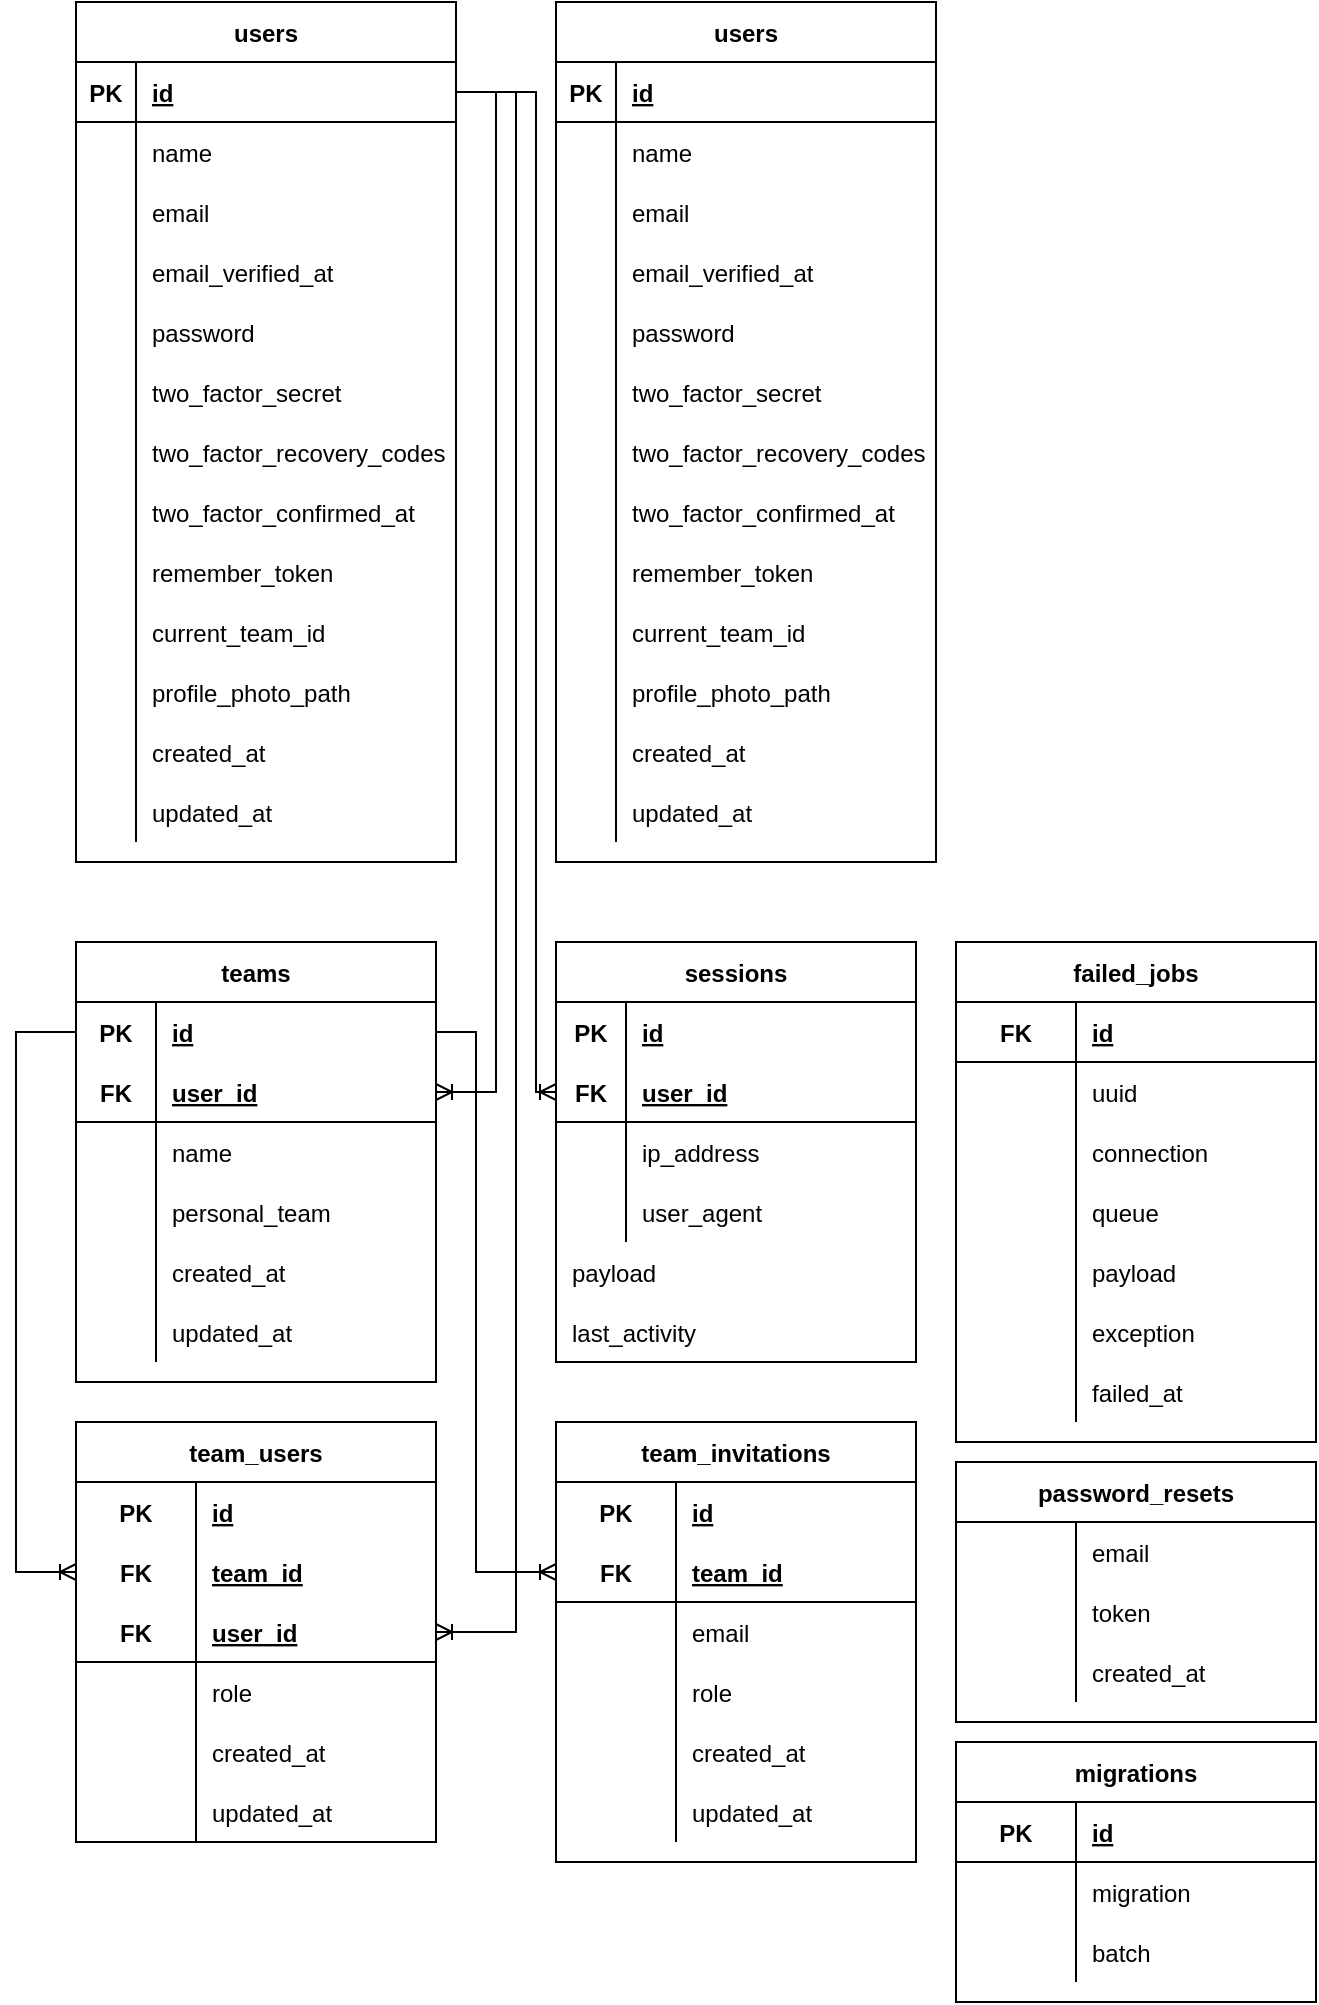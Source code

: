 <mxfile version="20.2.8" type="github">
  <diagram id="8ylhYsAHwXBuyUgh75Ry" name="Page-1">
    <mxGraphModel dx="964" dy="582" grid="1" gridSize="10" guides="1" tooltips="1" connect="1" arrows="1" fold="1" page="1" pageScale="1" pageWidth="850" pageHeight="1100" math="0" shadow="0">
      <root>
        <mxCell id="0" />
        <mxCell id="1" parent="0" />
        <mxCell id="G820zx1u3MxsOFR6TjXf-2" value="users" style="shape=table;startSize=30;container=1;collapsible=1;childLayout=tableLayout;fixedRows=1;rowLines=0;fontStyle=1;align=center;resizeLast=1;" vertex="1" parent="1">
          <mxGeometry x="40" y="40" width="190" height="430" as="geometry" />
        </mxCell>
        <mxCell id="G820zx1u3MxsOFR6TjXf-3" value="" style="shape=tableRow;horizontal=0;startSize=0;swimlaneHead=0;swimlaneBody=0;fillColor=none;collapsible=0;dropTarget=0;points=[[0,0.5],[1,0.5]];portConstraint=eastwest;top=0;left=0;right=0;bottom=1;" vertex="1" parent="G820zx1u3MxsOFR6TjXf-2">
          <mxGeometry y="30" width="190" height="30" as="geometry" />
        </mxCell>
        <mxCell id="G820zx1u3MxsOFR6TjXf-4" value="PK" style="shape=partialRectangle;connectable=0;fillColor=none;top=0;left=0;bottom=0;right=0;fontStyle=1;overflow=hidden;" vertex="1" parent="G820zx1u3MxsOFR6TjXf-3">
          <mxGeometry width="30" height="30" as="geometry">
            <mxRectangle width="30" height="30" as="alternateBounds" />
          </mxGeometry>
        </mxCell>
        <mxCell id="G820zx1u3MxsOFR6TjXf-5" value="id" style="shape=partialRectangle;connectable=0;fillColor=none;top=0;left=0;bottom=0;right=0;align=left;spacingLeft=6;fontStyle=5;overflow=hidden;" vertex="1" parent="G820zx1u3MxsOFR6TjXf-3">
          <mxGeometry x="30" width="160" height="30" as="geometry">
            <mxRectangle width="160" height="30" as="alternateBounds" />
          </mxGeometry>
        </mxCell>
        <mxCell id="G820zx1u3MxsOFR6TjXf-6" value="" style="shape=tableRow;horizontal=0;startSize=0;swimlaneHead=0;swimlaneBody=0;fillColor=none;collapsible=0;dropTarget=0;points=[[0,0.5],[1,0.5]];portConstraint=eastwest;top=0;left=0;right=0;bottom=0;" vertex="1" parent="G820zx1u3MxsOFR6TjXf-2">
          <mxGeometry y="60" width="190" height="30" as="geometry" />
        </mxCell>
        <mxCell id="G820zx1u3MxsOFR6TjXf-7" value="" style="shape=partialRectangle;connectable=0;fillColor=none;top=0;left=0;bottom=0;right=0;editable=1;overflow=hidden;" vertex="1" parent="G820zx1u3MxsOFR6TjXf-6">
          <mxGeometry width="30" height="30" as="geometry">
            <mxRectangle width="30" height="30" as="alternateBounds" />
          </mxGeometry>
        </mxCell>
        <mxCell id="G820zx1u3MxsOFR6TjXf-8" value="name" style="shape=partialRectangle;connectable=0;fillColor=none;top=0;left=0;bottom=0;right=0;align=left;spacingLeft=6;overflow=hidden;" vertex="1" parent="G820zx1u3MxsOFR6TjXf-6">
          <mxGeometry x="30" width="160" height="30" as="geometry">
            <mxRectangle width="160" height="30" as="alternateBounds" />
          </mxGeometry>
        </mxCell>
        <mxCell id="G820zx1u3MxsOFR6TjXf-9" value="" style="shape=tableRow;horizontal=0;startSize=0;swimlaneHead=0;swimlaneBody=0;fillColor=none;collapsible=0;dropTarget=0;points=[[0,0.5],[1,0.5]];portConstraint=eastwest;top=0;left=0;right=0;bottom=0;" vertex="1" parent="G820zx1u3MxsOFR6TjXf-2">
          <mxGeometry y="90" width="190" height="30" as="geometry" />
        </mxCell>
        <mxCell id="G820zx1u3MxsOFR6TjXf-10" value="" style="shape=partialRectangle;connectable=0;fillColor=none;top=0;left=0;bottom=0;right=0;editable=1;overflow=hidden;" vertex="1" parent="G820zx1u3MxsOFR6TjXf-9">
          <mxGeometry width="30" height="30" as="geometry">
            <mxRectangle width="30" height="30" as="alternateBounds" />
          </mxGeometry>
        </mxCell>
        <mxCell id="G820zx1u3MxsOFR6TjXf-11" value="email" style="shape=partialRectangle;connectable=0;fillColor=none;top=0;left=0;bottom=0;right=0;align=left;spacingLeft=6;overflow=hidden;" vertex="1" parent="G820zx1u3MxsOFR6TjXf-9">
          <mxGeometry x="30" width="160" height="30" as="geometry">
            <mxRectangle width="160" height="30" as="alternateBounds" />
          </mxGeometry>
        </mxCell>
        <mxCell id="G820zx1u3MxsOFR6TjXf-12" value="" style="shape=tableRow;horizontal=0;startSize=0;swimlaneHead=0;swimlaneBody=0;fillColor=none;collapsible=0;dropTarget=0;points=[[0,0.5],[1,0.5]];portConstraint=eastwest;top=0;left=0;right=0;bottom=0;" vertex="1" parent="G820zx1u3MxsOFR6TjXf-2">
          <mxGeometry y="120" width="190" height="30" as="geometry" />
        </mxCell>
        <mxCell id="G820zx1u3MxsOFR6TjXf-13" value="" style="shape=partialRectangle;connectable=0;fillColor=none;top=0;left=0;bottom=0;right=0;editable=1;overflow=hidden;" vertex="1" parent="G820zx1u3MxsOFR6TjXf-12">
          <mxGeometry width="30" height="30" as="geometry">
            <mxRectangle width="30" height="30" as="alternateBounds" />
          </mxGeometry>
        </mxCell>
        <mxCell id="G820zx1u3MxsOFR6TjXf-14" value="email_verified_at" style="shape=partialRectangle;connectable=0;fillColor=none;top=0;left=0;bottom=0;right=0;align=left;spacingLeft=6;overflow=hidden;" vertex="1" parent="G820zx1u3MxsOFR6TjXf-12">
          <mxGeometry x="30" width="160" height="30" as="geometry">
            <mxRectangle width="160" height="30" as="alternateBounds" />
          </mxGeometry>
        </mxCell>
        <mxCell id="G820zx1u3MxsOFR6TjXf-16" value="" style="line;strokeWidth=1;rotatable=0;dashed=0;labelPosition=right;align=left;verticalAlign=middle;spacingTop=0;spacingLeft=6;points=[];portConstraint=eastwest;direction=south;" vertex="1" parent="1">
          <mxGeometry x="60" y="190" width="20" height="270" as="geometry" />
        </mxCell>
        <mxCell id="G820zx1u3MxsOFR6TjXf-17" value="password" style="shape=partialRectangle;connectable=0;fillColor=none;top=0;left=0;bottom=0;right=0;align=left;spacingLeft=6;overflow=hidden;" vertex="1" parent="1">
          <mxGeometry x="70" y="190" width="150" height="30" as="geometry">
            <mxRectangle width="150" height="30" as="alternateBounds" />
          </mxGeometry>
        </mxCell>
        <mxCell id="G820zx1u3MxsOFR6TjXf-18" value="two_factor_secret" style="shape=partialRectangle;connectable=0;fillColor=none;top=0;left=0;bottom=0;right=0;align=left;spacingLeft=6;overflow=hidden;" vertex="1" parent="1">
          <mxGeometry x="70" y="220" width="150" height="30" as="geometry">
            <mxRectangle width="150" height="30" as="alternateBounds" />
          </mxGeometry>
        </mxCell>
        <mxCell id="G820zx1u3MxsOFR6TjXf-19" value="two_factor_recovery_codes" style="shape=partialRectangle;connectable=0;fillColor=none;top=0;left=0;bottom=0;right=0;align=left;spacingLeft=6;overflow=hidden;" vertex="1" parent="1">
          <mxGeometry x="70" y="250" width="160" height="30" as="geometry">
            <mxRectangle width="150" height="30" as="alternateBounds" />
          </mxGeometry>
        </mxCell>
        <mxCell id="G820zx1u3MxsOFR6TjXf-20" value="two_factor_confirmed_at" style="shape=partialRectangle;connectable=0;fillColor=none;top=0;left=0;bottom=0;right=0;align=left;spacingLeft=6;overflow=hidden;" vertex="1" parent="1">
          <mxGeometry x="70" y="280" width="150" height="30" as="geometry">
            <mxRectangle width="150" height="30" as="alternateBounds" />
          </mxGeometry>
        </mxCell>
        <mxCell id="G820zx1u3MxsOFR6TjXf-21" value="remember_token" style="shape=partialRectangle;connectable=0;fillColor=none;top=0;left=0;bottom=0;right=0;align=left;spacingLeft=6;overflow=hidden;" vertex="1" parent="1">
          <mxGeometry x="70" y="310" width="150" height="30" as="geometry">
            <mxRectangle width="150" height="30" as="alternateBounds" />
          </mxGeometry>
        </mxCell>
        <mxCell id="G820zx1u3MxsOFR6TjXf-22" value="current_team_id" style="shape=partialRectangle;connectable=0;fillColor=none;top=0;left=0;bottom=0;right=0;align=left;spacingLeft=6;overflow=hidden;" vertex="1" parent="1">
          <mxGeometry x="70" y="340" width="150" height="30" as="geometry">
            <mxRectangle width="150" height="30" as="alternateBounds" />
          </mxGeometry>
        </mxCell>
        <mxCell id="G820zx1u3MxsOFR6TjXf-23" value="profile_photo_path" style="shape=partialRectangle;connectable=0;fillColor=none;top=0;left=0;bottom=0;right=0;align=left;spacingLeft=6;overflow=hidden;" vertex="1" parent="1">
          <mxGeometry x="70" y="370" width="150" height="30" as="geometry">
            <mxRectangle width="150" height="30" as="alternateBounds" />
          </mxGeometry>
        </mxCell>
        <mxCell id="G820zx1u3MxsOFR6TjXf-24" value="created_at" style="shape=partialRectangle;connectable=0;fillColor=none;top=0;left=0;bottom=0;right=0;align=left;spacingLeft=6;overflow=hidden;" vertex="1" parent="1">
          <mxGeometry x="70" y="400" width="150" height="30" as="geometry">
            <mxRectangle width="150" height="30" as="alternateBounds" />
          </mxGeometry>
        </mxCell>
        <mxCell id="G820zx1u3MxsOFR6TjXf-25" value="updated_at" style="shape=partialRectangle;connectable=0;fillColor=none;top=0;left=0;bottom=0;right=0;align=left;spacingLeft=6;overflow=hidden;" vertex="1" parent="1">
          <mxGeometry x="70" y="430" width="150" height="30" as="geometry">
            <mxRectangle width="150" height="30" as="alternateBounds" />
          </mxGeometry>
        </mxCell>
        <mxCell id="G820zx1u3MxsOFR6TjXf-40" value="teams" style="shape=table;startSize=30;container=1;collapsible=1;childLayout=tableLayout;fixedRows=1;rowLines=0;fontStyle=1;align=center;resizeLast=1;" vertex="1" parent="1">
          <mxGeometry x="40" y="510" width="180" height="220" as="geometry" />
        </mxCell>
        <mxCell id="G820zx1u3MxsOFR6TjXf-41" value="" style="shape=tableRow;horizontal=0;startSize=0;swimlaneHead=0;swimlaneBody=0;fillColor=none;collapsible=0;dropTarget=0;points=[[0,0.5],[1,0.5]];portConstraint=eastwest;top=0;left=0;right=0;bottom=0;" vertex="1" parent="G820zx1u3MxsOFR6TjXf-40">
          <mxGeometry y="30" width="180" height="30" as="geometry" />
        </mxCell>
        <mxCell id="G820zx1u3MxsOFR6TjXf-42" value="PK" style="shape=partialRectangle;connectable=0;fillColor=none;top=0;left=0;bottom=0;right=0;fontStyle=1;overflow=hidden;" vertex="1" parent="G820zx1u3MxsOFR6TjXf-41">
          <mxGeometry width="40" height="30" as="geometry">
            <mxRectangle width="40" height="30" as="alternateBounds" />
          </mxGeometry>
        </mxCell>
        <mxCell id="G820zx1u3MxsOFR6TjXf-43" value="id" style="shape=partialRectangle;connectable=0;fillColor=none;top=0;left=0;bottom=0;right=0;align=left;spacingLeft=6;fontStyle=5;overflow=hidden;" vertex="1" parent="G820zx1u3MxsOFR6TjXf-41">
          <mxGeometry x="40" width="140" height="30" as="geometry">
            <mxRectangle width="140" height="30" as="alternateBounds" />
          </mxGeometry>
        </mxCell>
        <mxCell id="G820zx1u3MxsOFR6TjXf-44" value="" style="shape=tableRow;horizontal=0;startSize=0;swimlaneHead=0;swimlaneBody=0;fillColor=none;collapsible=0;dropTarget=0;points=[[0,0.5],[1,0.5]];portConstraint=eastwest;top=0;left=0;right=0;bottom=1;" vertex="1" parent="G820zx1u3MxsOFR6TjXf-40">
          <mxGeometry y="60" width="180" height="30" as="geometry" />
        </mxCell>
        <mxCell id="G820zx1u3MxsOFR6TjXf-45" value="FK" style="shape=partialRectangle;connectable=0;fillColor=none;top=0;left=0;bottom=0;right=0;fontStyle=1;overflow=hidden;" vertex="1" parent="G820zx1u3MxsOFR6TjXf-44">
          <mxGeometry width="40" height="30" as="geometry">
            <mxRectangle width="40" height="30" as="alternateBounds" />
          </mxGeometry>
        </mxCell>
        <mxCell id="G820zx1u3MxsOFR6TjXf-46" value="user_id" style="shape=partialRectangle;connectable=0;fillColor=none;top=0;left=0;bottom=0;right=0;align=left;spacingLeft=6;fontStyle=5;overflow=hidden;" vertex="1" parent="G820zx1u3MxsOFR6TjXf-44">
          <mxGeometry x="40" width="140" height="30" as="geometry">
            <mxRectangle width="140" height="30" as="alternateBounds" />
          </mxGeometry>
        </mxCell>
        <mxCell id="G820zx1u3MxsOFR6TjXf-47" value="" style="shape=tableRow;horizontal=0;startSize=0;swimlaneHead=0;swimlaneBody=0;fillColor=none;collapsible=0;dropTarget=0;points=[[0,0.5],[1,0.5]];portConstraint=eastwest;top=0;left=0;right=0;bottom=0;" vertex="1" parent="G820zx1u3MxsOFR6TjXf-40">
          <mxGeometry y="90" width="180" height="30" as="geometry" />
        </mxCell>
        <mxCell id="G820zx1u3MxsOFR6TjXf-48" value="" style="shape=partialRectangle;connectable=0;fillColor=none;top=0;left=0;bottom=0;right=0;editable=1;overflow=hidden;" vertex="1" parent="G820zx1u3MxsOFR6TjXf-47">
          <mxGeometry width="40" height="30" as="geometry">
            <mxRectangle width="40" height="30" as="alternateBounds" />
          </mxGeometry>
        </mxCell>
        <mxCell id="G820zx1u3MxsOFR6TjXf-49" value="name" style="shape=partialRectangle;connectable=0;fillColor=none;top=0;left=0;bottom=0;right=0;align=left;spacingLeft=6;overflow=hidden;" vertex="1" parent="G820zx1u3MxsOFR6TjXf-47">
          <mxGeometry x="40" width="140" height="30" as="geometry">
            <mxRectangle width="140" height="30" as="alternateBounds" />
          </mxGeometry>
        </mxCell>
        <mxCell id="G820zx1u3MxsOFR6TjXf-50" value="" style="shape=tableRow;horizontal=0;startSize=0;swimlaneHead=0;swimlaneBody=0;fillColor=none;collapsible=0;dropTarget=0;points=[[0,0.5],[1,0.5]];portConstraint=eastwest;top=0;left=0;right=0;bottom=0;" vertex="1" parent="G820zx1u3MxsOFR6TjXf-40">
          <mxGeometry y="120" width="180" height="30" as="geometry" />
        </mxCell>
        <mxCell id="G820zx1u3MxsOFR6TjXf-51" value="" style="shape=partialRectangle;connectable=0;fillColor=none;top=0;left=0;bottom=0;right=0;editable=1;overflow=hidden;" vertex="1" parent="G820zx1u3MxsOFR6TjXf-50">
          <mxGeometry width="40" height="30" as="geometry">
            <mxRectangle width="40" height="30" as="alternateBounds" />
          </mxGeometry>
        </mxCell>
        <mxCell id="G820zx1u3MxsOFR6TjXf-52" value="personal_team" style="shape=partialRectangle;connectable=0;fillColor=none;top=0;left=0;bottom=0;right=0;align=left;spacingLeft=6;overflow=hidden;" vertex="1" parent="G820zx1u3MxsOFR6TjXf-50">
          <mxGeometry x="40" width="140" height="30" as="geometry">
            <mxRectangle width="140" height="30" as="alternateBounds" />
          </mxGeometry>
        </mxCell>
        <mxCell id="G820zx1u3MxsOFR6TjXf-54" value="created_at" style="shape=partialRectangle;connectable=0;fillColor=none;top=0;left=0;bottom=0;right=0;align=left;spacingLeft=6;overflow=hidden;" vertex="1" parent="1">
          <mxGeometry x="80" y="660" width="130" height="30" as="geometry">
            <mxRectangle width="130" height="30" as="alternateBounds" />
          </mxGeometry>
        </mxCell>
        <mxCell id="G820zx1u3MxsOFR6TjXf-55" value="updated_at" style="shape=partialRectangle;connectable=0;fillColor=none;top=0;left=0;bottom=0;right=0;align=left;spacingLeft=6;overflow=hidden;" vertex="1" parent="1">
          <mxGeometry x="80" y="690" width="130" height="30" as="geometry">
            <mxRectangle width="130" height="30" as="alternateBounds" />
          </mxGeometry>
        </mxCell>
        <mxCell id="G820zx1u3MxsOFR6TjXf-56" value="sessions" style="shape=table;startSize=30;container=1;collapsible=1;childLayout=tableLayout;fixedRows=1;rowLines=0;fontStyle=1;align=center;resizeLast=1;" vertex="1" parent="1">
          <mxGeometry x="280" y="510" width="180" height="210" as="geometry" />
        </mxCell>
        <mxCell id="G820zx1u3MxsOFR6TjXf-57" value="" style="shape=tableRow;horizontal=0;startSize=0;swimlaneHead=0;swimlaneBody=0;fillColor=none;collapsible=0;dropTarget=0;points=[[0,0.5],[1,0.5]];portConstraint=eastwest;top=0;left=0;right=0;bottom=0;" vertex="1" parent="G820zx1u3MxsOFR6TjXf-56">
          <mxGeometry y="30" width="180" height="30" as="geometry" />
        </mxCell>
        <mxCell id="G820zx1u3MxsOFR6TjXf-58" value="PK" style="shape=partialRectangle;connectable=0;fillColor=none;top=0;left=0;bottom=0;right=0;fontStyle=1;overflow=hidden;" vertex="1" parent="G820zx1u3MxsOFR6TjXf-57">
          <mxGeometry width="35.0" height="30" as="geometry">
            <mxRectangle width="35.0" height="30" as="alternateBounds" />
          </mxGeometry>
        </mxCell>
        <mxCell id="G820zx1u3MxsOFR6TjXf-59" value="id" style="shape=partialRectangle;connectable=0;fillColor=none;top=0;left=0;bottom=0;right=0;align=left;spacingLeft=6;fontStyle=5;overflow=hidden;" vertex="1" parent="G820zx1u3MxsOFR6TjXf-57">
          <mxGeometry x="35.0" width="145.0" height="30" as="geometry">
            <mxRectangle width="145.0" height="30" as="alternateBounds" />
          </mxGeometry>
        </mxCell>
        <mxCell id="G820zx1u3MxsOFR6TjXf-60" value="" style="shape=tableRow;horizontal=0;startSize=0;swimlaneHead=0;swimlaneBody=0;fillColor=none;collapsible=0;dropTarget=0;points=[[0,0.5],[1,0.5]];portConstraint=eastwest;top=0;left=0;right=0;bottom=1;" vertex="1" parent="G820zx1u3MxsOFR6TjXf-56">
          <mxGeometry y="60" width="180" height="30" as="geometry" />
        </mxCell>
        <mxCell id="G820zx1u3MxsOFR6TjXf-61" value="FK" style="shape=partialRectangle;connectable=0;fillColor=none;top=0;left=0;bottom=0;right=0;fontStyle=1;overflow=hidden;" vertex="1" parent="G820zx1u3MxsOFR6TjXf-60">
          <mxGeometry width="35.0" height="30" as="geometry">
            <mxRectangle width="35.0" height="30" as="alternateBounds" />
          </mxGeometry>
        </mxCell>
        <mxCell id="G820zx1u3MxsOFR6TjXf-62" value="user_id" style="shape=partialRectangle;connectable=0;fillColor=none;top=0;left=0;bottom=0;right=0;align=left;spacingLeft=6;fontStyle=5;overflow=hidden;" vertex="1" parent="G820zx1u3MxsOFR6TjXf-60">
          <mxGeometry x="35.0" width="145.0" height="30" as="geometry">
            <mxRectangle width="145.0" height="30" as="alternateBounds" />
          </mxGeometry>
        </mxCell>
        <mxCell id="G820zx1u3MxsOFR6TjXf-63" value="" style="shape=tableRow;horizontal=0;startSize=0;swimlaneHead=0;swimlaneBody=0;fillColor=none;collapsible=0;dropTarget=0;points=[[0,0.5],[1,0.5]];portConstraint=eastwest;top=0;left=0;right=0;bottom=0;" vertex="1" parent="G820zx1u3MxsOFR6TjXf-56">
          <mxGeometry y="90" width="180" height="30" as="geometry" />
        </mxCell>
        <mxCell id="G820zx1u3MxsOFR6TjXf-64" value="" style="shape=partialRectangle;connectable=0;fillColor=none;top=0;left=0;bottom=0;right=0;editable=1;overflow=hidden;" vertex="1" parent="G820zx1u3MxsOFR6TjXf-63">
          <mxGeometry width="35.0" height="30" as="geometry">
            <mxRectangle width="35.0" height="30" as="alternateBounds" />
          </mxGeometry>
        </mxCell>
        <mxCell id="G820zx1u3MxsOFR6TjXf-65" value="ip_address" style="shape=partialRectangle;connectable=0;fillColor=none;top=0;left=0;bottom=0;right=0;align=left;spacingLeft=6;overflow=hidden;" vertex="1" parent="G820zx1u3MxsOFR6TjXf-63">
          <mxGeometry x="35.0" width="145.0" height="30" as="geometry">
            <mxRectangle width="145.0" height="30" as="alternateBounds" />
          </mxGeometry>
        </mxCell>
        <mxCell id="G820zx1u3MxsOFR6TjXf-66" value="" style="shape=tableRow;horizontal=0;startSize=0;swimlaneHead=0;swimlaneBody=0;fillColor=none;collapsible=0;dropTarget=0;points=[[0,0.5],[1,0.5]];portConstraint=eastwest;top=0;left=0;right=0;bottom=0;" vertex="1" parent="G820zx1u3MxsOFR6TjXf-56">
          <mxGeometry y="120" width="180" height="30" as="geometry" />
        </mxCell>
        <mxCell id="G820zx1u3MxsOFR6TjXf-67" value="" style="shape=partialRectangle;connectable=0;fillColor=none;top=0;left=0;bottom=0;right=0;editable=1;overflow=hidden;" vertex="1" parent="G820zx1u3MxsOFR6TjXf-66">
          <mxGeometry width="35.0" height="30" as="geometry">
            <mxRectangle width="35.0" height="30" as="alternateBounds" />
          </mxGeometry>
        </mxCell>
        <mxCell id="G820zx1u3MxsOFR6TjXf-68" value="user_agent" style="shape=partialRectangle;connectable=0;fillColor=none;top=0;left=0;bottom=0;right=0;align=left;spacingLeft=6;overflow=hidden;" vertex="1" parent="G820zx1u3MxsOFR6TjXf-66">
          <mxGeometry x="35.0" width="145.0" height="30" as="geometry">
            <mxRectangle width="145.0" height="30" as="alternateBounds" />
          </mxGeometry>
        </mxCell>
        <mxCell id="G820zx1u3MxsOFR6TjXf-82" value="" style="line;strokeWidth=1;rotatable=0;dashed=0;labelPosition=right;align=left;verticalAlign=middle;spacingTop=0;spacingLeft=6;points=[];portConstraint=eastwest;direction=south;" vertex="1" parent="1">
          <mxGeometry x="70" y="660" width="20" height="60" as="geometry" />
        </mxCell>
        <mxCell id="3eNjocjcy2i4uM6M7Ckj-61" value="team_users" style="shape=table;startSize=30;container=1;collapsible=1;childLayout=tableLayout;fixedRows=1;rowLines=0;fontStyle=1;align=center;resizeLast=1;" vertex="1" parent="1">
          <mxGeometry x="40" y="750" width="180" height="210" as="geometry" />
        </mxCell>
        <mxCell id="3eNjocjcy2i4uM6M7Ckj-62" value="" style="shape=tableRow;horizontal=0;startSize=0;swimlaneHead=0;swimlaneBody=0;fillColor=none;collapsible=0;dropTarget=0;points=[[0,0.5],[1,0.5]];portConstraint=eastwest;top=0;left=0;right=0;bottom=0;" vertex="1" parent="3eNjocjcy2i4uM6M7Ckj-61">
          <mxGeometry y="30" width="180" height="30" as="geometry" />
        </mxCell>
        <mxCell id="3eNjocjcy2i4uM6M7Ckj-63" value="PK" style="shape=partialRectangle;connectable=0;fillColor=none;top=0;left=0;bottom=0;right=0;fontStyle=1;overflow=hidden;" vertex="1" parent="3eNjocjcy2i4uM6M7Ckj-62">
          <mxGeometry width="60" height="30" as="geometry">
            <mxRectangle width="60" height="30" as="alternateBounds" />
          </mxGeometry>
        </mxCell>
        <mxCell id="3eNjocjcy2i4uM6M7Ckj-64" value="id" style="shape=partialRectangle;connectable=0;fillColor=none;top=0;left=0;bottom=0;right=0;align=left;spacingLeft=6;fontStyle=5;overflow=hidden;" vertex="1" parent="3eNjocjcy2i4uM6M7Ckj-62">
          <mxGeometry x="60" width="120" height="30" as="geometry">
            <mxRectangle width="120" height="30" as="alternateBounds" />
          </mxGeometry>
        </mxCell>
        <mxCell id="3eNjocjcy2i4uM6M7Ckj-75" value="" style="shape=tableRow;horizontal=0;startSize=0;swimlaneHead=0;swimlaneBody=0;fillColor=none;collapsible=0;dropTarget=0;points=[[0,0.5],[1,0.5]];portConstraint=eastwest;top=0;left=0;right=0;bottom=0;" vertex="1" parent="3eNjocjcy2i4uM6M7Ckj-61">
          <mxGeometry y="60" width="180" height="30" as="geometry" />
        </mxCell>
        <mxCell id="3eNjocjcy2i4uM6M7Ckj-76" value="FK" style="shape=partialRectangle;connectable=0;fillColor=none;top=0;left=0;bottom=0;right=0;fontStyle=1;overflow=hidden;" vertex="1" parent="3eNjocjcy2i4uM6M7Ckj-75">
          <mxGeometry width="60" height="30" as="geometry">
            <mxRectangle width="60" height="30" as="alternateBounds" />
          </mxGeometry>
        </mxCell>
        <mxCell id="3eNjocjcy2i4uM6M7Ckj-77" value="team_id" style="shape=partialRectangle;connectable=0;fillColor=none;top=0;left=0;bottom=0;right=0;align=left;spacingLeft=6;fontStyle=5;overflow=hidden;" vertex="1" parent="3eNjocjcy2i4uM6M7Ckj-75">
          <mxGeometry x="60" width="120" height="30" as="geometry">
            <mxRectangle width="120" height="30" as="alternateBounds" />
          </mxGeometry>
        </mxCell>
        <mxCell id="3eNjocjcy2i4uM6M7Ckj-65" value="" style="shape=tableRow;horizontal=0;startSize=0;swimlaneHead=0;swimlaneBody=0;fillColor=none;collapsible=0;dropTarget=0;points=[[0,0.5],[1,0.5]];portConstraint=eastwest;top=0;left=0;right=0;bottom=1;" vertex="1" parent="3eNjocjcy2i4uM6M7Ckj-61">
          <mxGeometry y="90" width="180" height="30" as="geometry" />
        </mxCell>
        <mxCell id="3eNjocjcy2i4uM6M7Ckj-66" value="FK" style="shape=partialRectangle;connectable=0;fillColor=none;top=0;left=0;bottom=0;right=0;fontStyle=1;overflow=hidden;" vertex="1" parent="3eNjocjcy2i4uM6M7Ckj-65">
          <mxGeometry width="60" height="30" as="geometry">
            <mxRectangle width="60" height="30" as="alternateBounds" />
          </mxGeometry>
        </mxCell>
        <mxCell id="3eNjocjcy2i4uM6M7Ckj-67" value="user_id" style="shape=partialRectangle;connectable=0;fillColor=none;top=0;left=0;bottom=0;right=0;align=left;spacingLeft=6;fontStyle=5;overflow=hidden;" vertex="1" parent="3eNjocjcy2i4uM6M7Ckj-65">
          <mxGeometry x="60" width="120" height="30" as="geometry">
            <mxRectangle width="120" height="30" as="alternateBounds" />
          </mxGeometry>
        </mxCell>
        <mxCell id="3eNjocjcy2i4uM6M7Ckj-68" value="" style="shape=tableRow;horizontal=0;startSize=0;swimlaneHead=0;swimlaneBody=0;fillColor=none;collapsible=0;dropTarget=0;points=[[0,0.5],[1,0.5]];portConstraint=eastwest;top=0;left=0;right=0;bottom=0;" vertex="1" parent="3eNjocjcy2i4uM6M7Ckj-61">
          <mxGeometry y="120" width="180" height="30" as="geometry" />
        </mxCell>
        <mxCell id="3eNjocjcy2i4uM6M7Ckj-69" value="" style="shape=partialRectangle;connectable=0;fillColor=none;top=0;left=0;bottom=0;right=0;editable=1;overflow=hidden;" vertex="1" parent="3eNjocjcy2i4uM6M7Ckj-68">
          <mxGeometry width="60" height="30" as="geometry">
            <mxRectangle width="60" height="30" as="alternateBounds" />
          </mxGeometry>
        </mxCell>
        <mxCell id="3eNjocjcy2i4uM6M7Ckj-70" value="role" style="shape=partialRectangle;connectable=0;fillColor=none;top=0;left=0;bottom=0;right=0;align=left;spacingLeft=6;overflow=hidden;" vertex="1" parent="3eNjocjcy2i4uM6M7Ckj-68">
          <mxGeometry x="60" width="120" height="30" as="geometry">
            <mxRectangle width="120" height="30" as="alternateBounds" />
          </mxGeometry>
        </mxCell>
        <mxCell id="3eNjocjcy2i4uM6M7Ckj-81" value="" style="shape=tableRow;horizontal=0;startSize=0;swimlaneHead=0;swimlaneBody=0;fillColor=none;collapsible=0;dropTarget=0;points=[[0,0.5],[1,0.5]];portConstraint=eastwest;top=0;left=0;right=0;bottom=0;" vertex="1" parent="3eNjocjcy2i4uM6M7Ckj-61">
          <mxGeometry y="150" width="180" height="30" as="geometry" />
        </mxCell>
        <mxCell id="3eNjocjcy2i4uM6M7Ckj-82" value="" style="shape=partialRectangle;connectable=0;fillColor=none;top=0;left=0;bottom=0;right=0;editable=1;overflow=hidden;" vertex="1" parent="3eNjocjcy2i4uM6M7Ckj-81">
          <mxGeometry width="60" height="30" as="geometry">
            <mxRectangle width="60" height="30" as="alternateBounds" />
          </mxGeometry>
        </mxCell>
        <mxCell id="3eNjocjcy2i4uM6M7Ckj-83" value="created_at" style="shape=partialRectangle;connectable=0;fillColor=none;top=0;left=0;bottom=0;right=0;align=left;spacingLeft=6;overflow=hidden;" vertex="1" parent="3eNjocjcy2i4uM6M7Ckj-81">
          <mxGeometry x="60" width="120" height="30" as="geometry">
            <mxRectangle width="120" height="30" as="alternateBounds" />
          </mxGeometry>
        </mxCell>
        <mxCell id="3eNjocjcy2i4uM6M7Ckj-84" value="" style="shape=tableRow;horizontal=0;startSize=0;swimlaneHead=0;swimlaneBody=0;fillColor=none;collapsible=0;dropTarget=0;points=[[0,0.5],[1,0.5]];portConstraint=eastwest;top=0;left=0;right=0;bottom=0;" vertex="1" parent="3eNjocjcy2i4uM6M7Ckj-61">
          <mxGeometry y="180" width="180" height="30" as="geometry" />
        </mxCell>
        <mxCell id="3eNjocjcy2i4uM6M7Ckj-85" value="" style="shape=partialRectangle;connectable=0;fillColor=none;top=0;left=0;bottom=0;right=0;editable=1;overflow=hidden;" vertex="1" parent="3eNjocjcy2i4uM6M7Ckj-84">
          <mxGeometry width="60" height="30" as="geometry">
            <mxRectangle width="60" height="30" as="alternateBounds" />
          </mxGeometry>
        </mxCell>
        <mxCell id="3eNjocjcy2i4uM6M7Ckj-86" value="updated_at" style="shape=partialRectangle;connectable=0;fillColor=none;top=0;left=0;bottom=0;right=0;align=left;spacingLeft=6;overflow=hidden;" vertex="1" parent="3eNjocjcy2i4uM6M7Ckj-84">
          <mxGeometry x="60" width="120" height="30" as="geometry">
            <mxRectangle width="120" height="30" as="alternateBounds" />
          </mxGeometry>
        </mxCell>
        <mxCell id="3eNjocjcy2i4uM6M7Ckj-87" value="team_invitations" style="shape=table;startSize=30;container=1;collapsible=1;childLayout=tableLayout;fixedRows=1;rowLines=0;fontStyle=1;align=center;resizeLast=1;" vertex="1" parent="1">
          <mxGeometry x="280" y="750" width="180" height="220" as="geometry" />
        </mxCell>
        <mxCell id="3eNjocjcy2i4uM6M7Ckj-88" value="" style="shape=tableRow;horizontal=0;startSize=0;swimlaneHead=0;swimlaneBody=0;fillColor=none;collapsible=0;dropTarget=0;points=[[0,0.5],[1,0.5]];portConstraint=eastwest;top=0;left=0;right=0;bottom=0;" vertex="1" parent="3eNjocjcy2i4uM6M7Ckj-87">
          <mxGeometry y="30" width="180" height="30" as="geometry" />
        </mxCell>
        <mxCell id="3eNjocjcy2i4uM6M7Ckj-89" value="PK" style="shape=partialRectangle;connectable=0;fillColor=none;top=0;left=0;bottom=0;right=0;fontStyle=1;overflow=hidden;" vertex="1" parent="3eNjocjcy2i4uM6M7Ckj-88">
          <mxGeometry width="60" height="30" as="geometry">
            <mxRectangle width="60" height="30" as="alternateBounds" />
          </mxGeometry>
        </mxCell>
        <mxCell id="3eNjocjcy2i4uM6M7Ckj-90" value="id" style="shape=partialRectangle;connectable=0;fillColor=none;top=0;left=0;bottom=0;right=0;align=left;spacingLeft=6;fontStyle=5;overflow=hidden;" vertex="1" parent="3eNjocjcy2i4uM6M7Ckj-88">
          <mxGeometry x="60" width="120" height="30" as="geometry">
            <mxRectangle width="120" height="30" as="alternateBounds" />
          </mxGeometry>
        </mxCell>
        <mxCell id="3eNjocjcy2i4uM6M7Ckj-91" value="" style="shape=tableRow;horizontal=0;startSize=0;swimlaneHead=0;swimlaneBody=0;fillColor=none;collapsible=0;dropTarget=0;points=[[0,0.5],[1,0.5]];portConstraint=eastwest;top=0;left=0;right=0;bottom=1;" vertex="1" parent="3eNjocjcy2i4uM6M7Ckj-87">
          <mxGeometry y="60" width="180" height="30" as="geometry" />
        </mxCell>
        <mxCell id="3eNjocjcy2i4uM6M7Ckj-92" value="FK" style="shape=partialRectangle;connectable=0;fillColor=none;top=0;left=0;bottom=0;right=0;fontStyle=1;overflow=hidden;" vertex="1" parent="3eNjocjcy2i4uM6M7Ckj-91">
          <mxGeometry width="60" height="30" as="geometry">
            <mxRectangle width="60" height="30" as="alternateBounds" />
          </mxGeometry>
        </mxCell>
        <mxCell id="3eNjocjcy2i4uM6M7Ckj-93" value="team_id" style="shape=partialRectangle;connectable=0;fillColor=none;top=0;left=0;bottom=0;right=0;align=left;spacingLeft=6;fontStyle=5;overflow=hidden;" vertex="1" parent="3eNjocjcy2i4uM6M7Ckj-91">
          <mxGeometry x="60" width="120" height="30" as="geometry">
            <mxRectangle width="120" height="30" as="alternateBounds" />
          </mxGeometry>
        </mxCell>
        <mxCell id="3eNjocjcy2i4uM6M7Ckj-94" value="" style="shape=tableRow;horizontal=0;startSize=0;swimlaneHead=0;swimlaneBody=0;fillColor=none;collapsible=0;dropTarget=0;points=[[0,0.5],[1,0.5]];portConstraint=eastwest;top=0;left=0;right=0;bottom=0;" vertex="1" parent="3eNjocjcy2i4uM6M7Ckj-87">
          <mxGeometry y="90" width="180" height="30" as="geometry" />
        </mxCell>
        <mxCell id="3eNjocjcy2i4uM6M7Ckj-95" value="" style="shape=partialRectangle;connectable=0;fillColor=none;top=0;left=0;bottom=0;right=0;editable=1;overflow=hidden;" vertex="1" parent="3eNjocjcy2i4uM6M7Ckj-94">
          <mxGeometry width="60" height="30" as="geometry">
            <mxRectangle width="60" height="30" as="alternateBounds" />
          </mxGeometry>
        </mxCell>
        <mxCell id="3eNjocjcy2i4uM6M7Ckj-96" value="email" style="shape=partialRectangle;connectable=0;fillColor=none;top=0;left=0;bottom=0;right=0;align=left;spacingLeft=6;overflow=hidden;" vertex="1" parent="3eNjocjcy2i4uM6M7Ckj-94">
          <mxGeometry x="60" width="120" height="30" as="geometry">
            <mxRectangle width="120" height="30" as="alternateBounds" />
          </mxGeometry>
        </mxCell>
        <mxCell id="3eNjocjcy2i4uM6M7Ckj-97" value="" style="shape=tableRow;horizontal=0;startSize=0;swimlaneHead=0;swimlaneBody=0;fillColor=none;collapsible=0;dropTarget=0;points=[[0,0.5],[1,0.5]];portConstraint=eastwest;top=0;left=0;right=0;bottom=0;" vertex="1" parent="3eNjocjcy2i4uM6M7Ckj-87">
          <mxGeometry y="120" width="180" height="30" as="geometry" />
        </mxCell>
        <mxCell id="3eNjocjcy2i4uM6M7Ckj-98" value="" style="shape=partialRectangle;connectable=0;fillColor=none;top=0;left=0;bottom=0;right=0;editable=1;overflow=hidden;" vertex="1" parent="3eNjocjcy2i4uM6M7Ckj-97">
          <mxGeometry width="60" height="30" as="geometry">
            <mxRectangle width="60" height="30" as="alternateBounds" />
          </mxGeometry>
        </mxCell>
        <mxCell id="3eNjocjcy2i4uM6M7Ckj-99" value="role" style="shape=partialRectangle;connectable=0;fillColor=none;top=0;left=0;bottom=0;right=0;align=left;spacingLeft=6;overflow=hidden;" vertex="1" parent="3eNjocjcy2i4uM6M7Ckj-97">
          <mxGeometry x="60" width="120" height="30" as="geometry">
            <mxRectangle width="120" height="30" as="alternateBounds" />
          </mxGeometry>
        </mxCell>
        <mxCell id="3eNjocjcy2i4uM6M7Ckj-107" value="" style="shape=tableRow;horizontal=0;startSize=0;swimlaneHead=0;swimlaneBody=0;fillColor=none;collapsible=0;dropTarget=0;points=[[0,0.5],[1,0.5]];portConstraint=eastwest;top=0;left=0;right=0;bottom=0;" vertex="1" parent="3eNjocjcy2i4uM6M7Ckj-87">
          <mxGeometry y="150" width="180" height="30" as="geometry" />
        </mxCell>
        <mxCell id="3eNjocjcy2i4uM6M7Ckj-108" value="" style="shape=partialRectangle;connectable=0;fillColor=none;top=0;left=0;bottom=0;right=0;editable=1;overflow=hidden;" vertex="1" parent="3eNjocjcy2i4uM6M7Ckj-107">
          <mxGeometry width="60" height="30" as="geometry">
            <mxRectangle width="60" height="30" as="alternateBounds" />
          </mxGeometry>
        </mxCell>
        <mxCell id="3eNjocjcy2i4uM6M7Ckj-109" value="created_at" style="shape=partialRectangle;connectable=0;fillColor=none;top=0;left=0;bottom=0;right=0;align=left;spacingLeft=6;overflow=hidden;" vertex="1" parent="3eNjocjcy2i4uM6M7Ckj-107">
          <mxGeometry x="60" width="120" height="30" as="geometry">
            <mxRectangle width="120" height="30" as="alternateBounds" />
          </mxGeometry>
        </mxCell>
        <mxCell id="3eNjocjcy2i4uM6M7Ckj-110" value="" style="shape=tableRow;horizontal=0;startSize=0;swimlaneHead=0;swimlaneBody=0;fillColor=none;collapsible=0;dropTarget=0;points=[[0,0.5],[1,0.5]];portConstraint=eastwest;top=0;left=0;right=0;bottom=0;" vertex="1" parent="3eNjocjcy2i4uM6M7Ckj-87">
          <mxGeometry y="180" width="180" height="30" as="geometry" />
        </mxCell>
        <mxCell id="3eNjocjcy2i4uM6M7Ckj-111" value="" style="shape=partialRectangle;connectable=0;fillColor=none;top=0;left=0;bottom=0;right=0;editable=1;overflow=hidden;" vertex="1" parent="3eNjocjcy2i4uM6M7Ckj-110">
          <mxGeometry width="60" height="30" as="geometry">
            <mxRectangle width="60" height="30" as="alternateBounds" />
          </mxGeometry>
        </mxCell>
        <mxCell id="3eNjocjcy2i4uM6M7Ckj-112" value="updated_at" style="shape=partialRectangle;connectable=0;fillColor=none;top=0;left=0;bottom=0;right=0;align=left;spacingLeft=6;overflow=hidden;" vertex="1" parent="3eNjocjcy2i4uM6M7Ckj-110">
          <mxGeometry x="60" width="120" height="30" as="geometry">
            <mxRectangle width="120" height="30" as="alternateBounds" />
          </mxGeometry>
        </mxCell>
        <mxCell id="3eNjocjcy2i4uM6M7Ckj-113" value="migrations" style="shape=table;startSize=30;container=1;collapsible=1;childLayout=tableLayout;fixedRows=1;rowLines=0;fontStyle=1;align=center;resizeLast=1;" vertex="1" parent="1">
          <mxGeometry x="480" y="910" width="180" height="130" as="geometry" />
        </mxCell>
        <mxCell id="3eNjocjcy2i4uM6M7Ckj-117" value="" style="shape=tableRow;horizontal=0;startSize=0;swimlaneHead=0;swimlaneBody=0;fillColor=none;collapsible=0;dropTarget=0;points=[[0,0.5],[1,0.5]];portConstraint=eastwest;top=0;left=0;right=0;bottom=1;" vertex="1" parent="3eNjocjcy2i4uM6M7Ckj-113">
          <mxGeometry y="30" width="180" height="30" as="geometry" />
        </mxCell>
        <mxCell id="3eNjocjcy2i4uM6M7Ckj-118" value="PK" style="shape=partialRectangle;connectable=0;fillColor=none;top=0;left=0;bottom=0;right=0;fontStyle=1;overflow=hidden;" vertex="1" parent="3eNjocjcy2i4uM6M7Ckj-117">
          <mxGeometry width="60" height="30" as="geometry">
            <mxRectangle width="60" height="30" as="alternateBounds" />
          </mxGeometry>
        </mxCell>
        <mxCell id="3eNjocjcy2i4uM6M7Ckj-119" value="id" style="shape=partialRectangle;connectable=0;fillColor=none;top=0;left=0;bottom=0;right=0;align=left;spacingLeft=6;fontStyle=5;overflow=hidden;" vertex="1" parent="3eNjocjcy2i4uM6M7Ckj-117">
          <mxGeometry x="60" width="120" height="30" as="geometry">
            <mxRectangle width="120" height="30" as="alternateBounds" />
          </mxGeometry>
        </mxCell>
        <mxCell id="3eNjocjcy2i4uM6M7Ckj-120" value="" style="shape=tableRow;horizontal=0;startSize=0;swimlaneHead=0;swimlaneBody=0;fillColor=none;collapsible=0;dropTarget=0;points=[[0,0.5],[1,0.5]];portConstraint=eastwest;top=0;left=0;right=0;bottom=0;" vertex="1" parent="3eNjocjcy2i4uM6M7Ckj-113">
          <mxGeometry y="60" width="180" height="30" as="geometry" />
        </mxCell>
        <mxCell id="3eNjocjcy2i4uM6M7Ckj-121" value="" style="shape=partialRectangle;connectable=0;fillColor=none;top=0;left=0;bottom=0;right=0;editable=1;overflow=hidden;" vertex="1" parent="3eNjocjcy2i4uM6M7Ckj-120">
          <mxGeometry width="60" height="30" as="geometry">
            <mxRectangle width="60" height="30" as="alternateBounds" />
          </mxGeometry>
        </mxCell>
        <mxCell id="3eNjocjcy2i4uM6M7Ckj-122" value="migration" style="shape=partialRectangle;connectable=0;fillColor=none;top=0;left=0;bottom=0;right=0;align=left;spacingLeft=6;overflow=hidden;" vertex="1" parent="3eNjocjcy2i4uM6M7Ckj-120">
          <mxGeometry x="60" width="120" height="30" as="geometry">
            <mxRectangle width="120" height="30" as="alternateBounds" />
          </mxGeometry>
        </mxCell>
        <mxCell id="3eNjocjcy2i4uM6M7Ckj-123" value="" style="shape=tableRow;horizontal=0;startSize=0;swimlaneHead=0;swimlaneBody=0;fillColor=none;collapsible=0;dropTarget=0;points=[[0,0.5],[1,0.5]];portConstraint=eastwest;top=0;left=0;right=0;bottom=0;" vertex="1" parent="3eNjocjcy2i4uM6M7Ckj-113">
          <mxGeometry y="90" width="180" height="30" as="geometry" />
        </mxCell>
        <mxCell id="3eNjocjcy2i4uM6M7Ckj-124" value="" style="shape=partialRectangle;connectable=0;fillColor=none;top=0;left=0;bottom=0;right=0;editable=1;overflow=hidden;" vertex="1" parent="3eNjocjcy2i4uM6M7Ckj-123">
          <mxGeometry width="60" height="30" as="geometry">
            <mxRectangle width="60" height="30" as="alternateBounds" />
          </mxGeometry>
        </mxCell>
        <mxCell id="3eNjocjcy2i4uM6M7Ckj-125" value="batch" style="shape=partialRectangle;connectable=0;fillColor=none;top=0;left=0;bottom=0;right=0;align=left;spacingLeft=6;overflow=hidden;" vertex="1" parent="3eNjocjcy2i4uM6M7Ckj-123">
          <mxGeometry x="60" width="120" height="30" as="geometry">
            <mxRectangle width="120" height="30" as="alternateBounds" />
          </mxGeometry>
        </mxCell>
        <mxCell id="3eNjocjcy2i4uM6M7Ckj-136" value="password_resets" style="shape=table;startSize=30;container=1;collapsible=1;childLayout=tableLayout;fixedRows=1;rowLines=0;fontStyle=1;align=center;resizeLast=1;" vertex="1" parent="1">
          <mxGeometry x="480" y="770" width="180" height="130" as="geometry" />
        </mxCell>
        <mxCell id="3eNjocjcy2i4uM6M7Ckj-140" value="" style="shape=tableRow;horizontal=0;startSize=0;swimlaneHead=0;swimlaneBody=0;fillColor=none;collapsible=0;dropTarget=0;points=[[0,0.5],[1,0.5]];portConstraint=eastwest;top=0;left=0;right=0;bottom=0;" vertex="1" parent="3eNjocjcy2i4uM6M7Ckj-136">
          <mxGeometry y="30" width="180" height="30" as="geometry" />
        </mxCell>
        <mxCell id="3eNjocjcy2i4uM6M7Ckj-141" value="" style="shape=partialRectangle;connectable=0;fillColor=none;top=0;left=0;bottom=0;right=0;editable=1;overflow=hidden;" vertex="1" parent="3eNjocjcy2i4uM6M7Ckj-140">
          <mxGeometry width="60" height="30" as="geometry">
            <mxRectangle width="60" height="30" as="alternateBounds" />
          </mxGeometry>
        </mxCell>
        <mxCell id="3eNjocjcy2i4uM6M7Ckj-142" value="email" style="shape=partialRectangle;connectable=0;fillColor=none;top=0;left=0;bottom=0;right=0;align=left;spacingLeft=6;overflow=hidden;" vertex="1" parent="3eNjocjcy2i4uM6M7Ckj-140">
          <mxGeometry x="60" width="120" height="30" as="geometry">
            <mxRectangle width="120" height="30" as="alternateBounds" />
          </mxGeometry>
        </mxCell>
        <mxCell id="3eNjocjcy2i4uM6M7Ckj-143" value="" style="shape=tableRow;horizontal=0;startSize=0;swimlaneHead=0;swimlaneBody=0;fillColor=none;collapsible=0;dropTarget=0;points=[[0,0.5],[1,0.5]];portConstraint=eastwest;top=0;left=0;right=0;bottom=0;" vertex="1" parent="3eNjocjcy2i4uM6M7Ckj-136">
          <mxGeometry y="60" width="180" height="30" as="geometry" />
        </mxCell>
        <mxCell id="3eNjocjcy2i4uM6M7Ckj-144" value="" style="shape=partialRectangle;connectable=0;fillColor=none;top=0;left=0;bottom=0;right=0;editable=1;overflow=hidden;" vertex="1" parent="3eNjocjcy2i4uM6M7Ckj-143">
          <mxGeometry width="60" height="30" as="geometry">
            <mxRectangle width="60" height="30" as="alternateBounds" />
          </mxGeometry>
        </mxCell>
        <mxCell id="3eNjocjcy2i4uM6M7Ckj-145" value="token" style="shape=partialRectangle;connectable=0;fillColor=none;top=0;left=0;bottom=0;right=0;align=left;spacingLeft=6;overflow=hidden;" vertex="1" parent="3eNjocjcy2i4uM6M7Ckj-143">
          <mxGeometry x="60" width="120" height="30" as="geometry">
            <mxRectangle width="120" height="30" as="alternateBounds" />
          </mxGeometry>
        </mxCell>
        <mxCell id="3eNjocjcy2i4uM6M7Ckj-133" value="" style="shape=tableRow;horizontal=0;startSize=0;swimlaneHead=0;swimlaneBody=0;fillColor=none;collapsible=0;dropTarget=0;points=[[0,0.5],[1,0.5]];portConstraint=eastwest;top=0;left=0;right=0;bottom=0;" vertex="1" parent="3eNjocjcy2i4uM6M7Ckj-136">
          <mxGeometry y="90" width="180" height="30" as="geometry" />
        </mxCell>
        <mxCell id="3eNjocjcy2i4uM6M7Ckj-134" value="" style="shape=partialRectangle;connectable=0;fillColor=none;top=0;left=0;bottom=0;right=0;editable=1;overflow=hidden;" vertex="1" parent="3eNjocjcy2i4uM6M7Ckj-133">
          <mxGeometry width="60" height="30" as="geometry">
            <mxRectangle width="60" height="30" as="alternateBounds" />
          </mxGeometry>
        </mxCell>
        <mxCell id="3eNjocjcy2i4uM6M7Ckj-135" value="created_at" style="shape=partialRectangle;connectable=0;fillColor=none;top=0;left=0;bottom=0;right=0;align=left;spacingLeft=6;overflow=hidden;" vertex="1" parent="3eNjocjcy2i4uM6M7Ckj-133">
          <mxGeometry x="60" width="120" height="30" as="geometry">
            <mxRectangle width="120" height="30" as="alternateBounds" />
          </mxGeometry>
        </mxCell>
        <mxCell id="3eNjocjcy2i4uM6M7Ckj-146" value="failed_jobs" style="shape=table;startSize=30;container=1;collapsible=1;childLayout=tableLayout;fixedRows=1;rowLines=0;fontStyle=1;align=center;resizeLast=1;" vertex="1" parent="1">
          <mxGeometry x="480" y="510" width="180" height="250" as="geometry" />
        </mxCell>
        <mxCell id="3eNjocjcy2i4uM6M7Ckj-150" value="" style="shape=tableRow;horizontal=0;startSize=0;swimlaneHead=0;swimlaneBody=0;fillColor=none;collapsible=0;dropTarget=0;points=[[0,0.5],[1,0.5]];portConstraint=eastwest;top=0;left=0;right=0;bottom=1;" vertex="1" parent="3eNjocjcy2i4uM6M7Ckj-146">
          <mxGeometry y="30" width="180" height="30" as="geometry" />
        </mxCell>
        <mxCell id="3eNjocjcy2i4uM6M7Ckj-151" value="FK" style="shape=partialRectangle;connectable=0;fillColor=none;top=0;left=0;bottom=0;right=0;fontStyle=1;overflow=hidden;" vertex="1" parent="3eNjocjcy2i4uM6M7Ckj-150">
          <mxGeometry width="60" height="30" as="geometry">
            <mxRectangle width="60" height="30" as="alternateBounds" />
          </mxGeometry>
        </mxCell>
        <mxCell id="3eNjocjcy2i4uM6M7Ckj-152" value="id" style="shape=partialRectangle;connectable=0;fillColor=none;top=0;left=0;bottom=0;right=0;align=left;spacingLeft=6;fontStyle=5;overflow=hidden;" vertex="1" parent="3eNjocjcy2i4uM6M7Ckj-150">
          <mxGeometry x="60" width="120" height="30" as="geometry">
            <mxRectangle width="120" height="30" as="alternateBounds" />
          </mxGeometry>
        </mxCell>
        <mxCell id="3eNjocjcy2i4uM6M7Ckj-153" value="" style="shape=tableRow;horizontal=0;startSize=0;swimlaneHead=0;swimlaneBody=0;fillColor=none;collapsible=0;dropTarget=0;points=[[0,0.5],[1,0.5]];portConstraint=eastwest;top=0;left=0;right=0;bottom=0;" vertex="1" parent="3eNjocjcy2i4uM6M7Ckj-146">
          <mxGeometry y="60" width="180" height="30" as="geometry" />
        </mxCell>
        <mxCell id="3eNjocjcy2i4uM6M7Ckj-154" value="" style="shape=partialRectangle;connectable=0;fillColor=none;top=0;left=0;bottom=0;right=0;editable=1;overflow=hidden;" vertex="1" parent="3eNjocjcy2i4uM6M7Ckj-153">
          <mxGeometry width="60" height="30" as="geometry">
            <mxRectangle width="60" height="30" as="alternateBounds" />
          </mxGeometry>
        </mxCell>
        <mxCell id="3eNjocjcy2i4uM6M7Ckj-155" value="uuid" style="shape=partialRectangle;connectable=0;fillColor=none;top=0;left=0;bottom=0;right=0;align=left;spacingLeft=6;overflow=hidden;" vertex="1" parent="3eNjocjcy2i4uM6M7Ckj-153">
          <mxGeometry x="60" width="120" height="30" as="geometry">
            <mxRectangle width="120" height="30" as="alternateBounds" />
          </mxGeometry>
        </mxCell>
        <mxCell id="3eNjocjcy2i4uM6M7Ckj-156" value="" style="shape=tableRow;horizontal=0;startSize=0;swimlaneHead=0;swimlaneBody=0;fillColor=none;collapsible=0;dropTarget=0;points=[[0,0.5],[1,0.5]];portConstraint=eastwest;top=0;left=0;right=0;bottom=0;" vertex="1" parent="3eNjocjcy2i4uM6M7Ckj-146">
          <mxGeometry y="90" width="180" height="30" as="geometry" />
        </mxCell>
        <mxCell id="3eNjocjcy2i4uM6M7Ckj-157" value="" style="shape=partialRectangle;connectable=0;fillColor=none;top=0;left=0;bottom=0;right=0;editable=1;overflow=hidden;" vertex="1" parent="3eNjocjcy2i4uM6M7Ckj-156">
          <mxGeometry width="60" height="30" as="geometry">
            <mxRectangle width="60" height="30" as="alternateBounds" />
          </mxGeometry>
        </mxCell>
        <mxCell id="3eNjocjcy2i4uM6M7Ckj-158" value="connection" style="shape=partialRectangle;connectable=0;fillColor=none;top=0;left=0;bottom=0;right=0;align=left;spacingLeft=6;overflow=hidden;" vertex="1" parent="3eNjocjcy2i4uM6M7Ckj-156">
          <mxGeometry x="60" width="120" height="30" as="geometry">
            <mxRectangle width="120" height="30" as="alternateBounds" />
          </mxGeometry>
        </mxCell>
        <mxCell id="3eNjocjcy2i4uM6M7Ckj-159" value="" style="shape=tableRow;horizontal=0;startSize=0;swimlaneHead=0;swimlaneBody=0;fillColor=none;collapsible=0;dropTarget=0;points=[[0,0.5],[1,0.5]];portConstraint=eastwest;top=0;left=0;right=0;bottom=0;" vertex="1" parent="3eNjocjcy2i4uM6M7Ckj-146">
          <mxGeometry y="120" width="180" height="30" as="geometry" />
        </mxCell>
        <mxCell id="3eNjocjcy2i4uM6M7Ckj-160" value="" style="shape=partialRectangle;connectable=0;fillColor=none;top=0;left=0;bottom=0;right=0;editable=1;overflow=hidden;" vertex="1" parent="3eNjocjcy2i4uM6M7Ckj-159">
          <mxGeometry width="60" height="30" as="geometry">
            <mxRectangle width="60" height="30" as="alternateBounds" />
          </mxGeometry>
        </mxCell>
        <mxCell id="3eNjocjcy2i4uM6M7Ckj-161" value="queue" style="shape=partialRectangle;connectable=0;fillColor=none;top=0;left=0;bottom=0;right=0;align=left;spacingLeft=6;overflow=hidden;" vertex="1" parent="3eNjocjcy2i4uM6M7Ckj-159">
          <mxGeometry x="60" width="120" height="30" as="geometry">
            <mxRectangle width="120" height="30" as="alternateBounds" />
          </mxGeometry>
        </mxCell>
        <mxCell id="3eNjocjcy2i4uM6M7Ckj-162" value="" style="shape=tableRow;horizontal=0;startSize=0;swimlaneHead=0;swimlaneBody=0;fillColor=none;collapsible=0;dropTarget=0;points=[[0,0.5],[1,0.5]];portConstraint=eastwest;top=0;left=0;right=0;bottom=0;" vertex="1" parent="3eNjocjcy2i4uM6M7Ckj-146">
          <mxGeometry y="150" width="180" height="30" as="geometry" />
        </mxCell>
        <mxCell id="3eNjocjcy2i4uM6M7Ckj-163" value="" style="shape=partialRectangle;connectable=0;fillColor=none;top=0;left=0;bottom=0;right=0;editable=1;overflow=hidden;" vertex="1" parent="3eNjocjcy2i4uM6M7Ckj-162">
          <mxGeometry width="60" height="30" as="geometry">
            <mxRectangle width="60" height="30" as="alternateBounds" />
          </mxGeometry>
        </mxCell>
        <mxCell id="3eNjocjcy2i4uM6M7Ckj-164" value="payload" style="shape=partialRectangle;connectable=0;fillColor=none;top=0;left=0;bottom=0;right=0;align=left;spacingLeft=6;overflow=hidden;" vertex="1" parent="3eNjocjcy2i4uM6M7Ckj-162">
          <mxGeometry x="60" width="120" height="30" as="geometry">
            <mxRectangle width="120" height="30" as="alternateBounds" />
          </mxGeometry>
        </mxCell>
        <mxCell id="3eNjocjcy2i4uM6M7Ckj-175" value="" style="shape=tableRow;horizontal=0;startSize=0;swimlaneHead=0;swimlaneBody=0;fillColor=none;collapsible=0;dropTarget=0;points=[[0,0.5],[1,0.5]];portConstraint=eastwest;top=0;left=0;right=0;bottom=0;" vertex="1" parent="3eNjocjcy2i4uM6M7Ckj-146">
          <mxGeometry y="180" width="180" height="30" as="geometry" />
        </mxCell>
        <mxCell id="3eNjocjcy2i4uM6M7Ckj-176" value="" style="shape=partialRectangle;connectable=0;fillColor=none;top=0;left=0;bottom=0;right=0;editable=1;overflow=hidden;" vertex="1" parent="3eNjocjcy2i4uM6M7Ckj-175">
          <mxGeometry width="60" height="30" as="geometry">
            <mxRectangle width="60" height="30" as="alternateBounds" />
          </mxGeometry>
        </mxCell>
        <mxCell id="3eNjocjcy2i4uM6M7Ckj-177" value="exception" style="shape=partialRectangle;connectable=0;fillColor=none;top=0;left=0;bottom=0;right=0;align=left;spacingLeft=6;overflow=hidden;" vertex="1" parent="3eNjocjcy2i4uM6M7Ckj-175">
          <mxGeometry x="60" width="120" height="30" as="geometry">
            <mxRectangle width="120" height="30" as="alternateBounds" />
          </mxGeometry>
        </mxCell>
        <mxCell id="3eNjocjcy2i4uM6M7Ckj-178" value="" style="shape=tableRow;horizontal=0;startSize=0;swimlaneHead=0;swimlaneBody=0;fillColor=none;collapsible=0;dropTarget=0;points=[[0,0.5],[1,0.5]];portConstraint=eastwest;top=0;left=0;right=0;bottom=0;" vertex="1" parent="3eNjocjcy2i4uM6M7Ckj-146">
          <mxGeometry y="210" width="180" height="30" as="geometry" />
        </mxCell>
        <mxCell id="3eNjocjcy2i4uM6M7Ckj-179" value="" style="shape=partialRectangle;connectable=0;fillColor=none;top=0;left=0;bottom=0;right=0;editable=1;overflow=hidden;" vertex="1" parent="3eNjocjcy2i4uM6M7Ckj-178">
          <mxGeometry width="60" height="30" as="geometry">
            <mxRectangle width="60" height="30" as="alternateBounds" />
          </mxGeometry>
        </mxCell>
        <mxCell id="3eNjocjcy2i4uM6M7Ckj-180" value="failed_at" style="shape=partialRectangle;connectable=0;fillColor=none;top=0;left=0;bottom=0;right=0;align=left;spacingLeft=6;overflow=hidden;" vertex="1" parent="3eNjocjcy2i4uM6M7Ckj-178">
          <mxGeometry x="60" width="120" height="30" as="geometry">
            <mxRectangle width="120" height="30" as="alternateBounds" />
          </mxGeometry>
        </mxCell>
        <mxCell id="3eNjocjcy2i4uM6M7Ckj-184" value="" style="fontSize=12;html=1;endArrow=ERoneToMany;rounded=0;exitX=1;exitY=0.5;exitDx=0;exitDy=0;edgeStyle=elbowEdgeStyle;entryX=1;entryY=0.5;entryDx=0;entryDy=0;" edge="1" parent="1" source="G820zx1u3MxsOFR6TjXf-3" target="G820zx1u3MxsOFR6TjXf-44">
          <mxGeometry width="100" height="100" relative="1" as="geometry">
            <mxPoint x="310.0" y="260" as="sourcePoint" />
            <mxPoint x="300" y="380" as="targetPoint" />
            <Array as="points">
              <mxPoint x="250" y="360" />
              <mxPoint x="250" y="460" />
            </Array>
          </mxGeometry>
        </mxCell>
        <mxCell id="G820zx1u3MxsOFR6TjXf-106" value="" style="line;strokeWidth=1;rotatable=0;dashed=0;labelPosition=right;align=left;verticalAlign=middle;spacingTop=0;spacingLeft=6;points=[];portConstraint=eastwest;direction=south;" vertex="1" parent="1">
          <mxGeometry x="265" y="660" width="30" height="60" as="geometry" />
        </mxCell>
        <mxCell id="3eNjocjcy2i4uM6M7Ckj-185" value="" style="fontSize=12;html=1;endArrow=ERoneToMany;rounded=0;exitX=1;exitY=0.5;exitDx=0;exitDy=0;edgeStyle=elbowEdgeStyle;entryX=0;entryY=0.5;entryDx=0;entryDy=0;" edge="1" parent="1" source="G820zx1u3MxsOFR6TjXf-3" target="G820zx1u3MxsOFR6TjXf-60">
          <mxGeometry width="100" height="100" relative="1" as="geometry">
            <mxPoint x="240" y="95" as="sourcePoint" />
            <mxPoint x="230" y="595" as="targetPoint" />
            <Array as="points">
              <mxPoint x="270" y="340" />
            </Array>
          </mxGeometry>
        </mxCell>
        <mxCell id="G820zx1u3MxsOFR6TjXf-107" value="payload" style="shape=partialRectangle;connectable=0;fillColor=none;top=0;left=0;bottom=0;right=0;align=left;spacingLeft=6;overflow=hidden;" vertex="1" parent="1">
          <mxGeometry x="280" y="660" width="130" height="30" as="geometry">
            <mxRectangle width="130" height="30" as="alternateBounds" />
          </mxGeometry>
        </mxCell>
        <mxCell id="3eNjocjcy2i4uM6M7Ckj-186" value="" style="fontSize=12;html=1;endArrow=ERoneToMany;rounded=0;exitX=1;exitY=0.5;exitDx=0;exitDy=0;edgeStyle=elbowEdgeStyle;" edge="1" parent="1" source="G820zx1u3MxsOFR6TjXf-3" target="3eNjocjcy2i4uM6M7Ckj-65">
          <mxGeometry width="100" height="100" relative="1" as="geometry">
            <mxPoint x="240" y="95" as="sourcePoint" />
            <mxPoint x="230" y="595" as="targetPoint" />
            <Array as="points">
              <mxPoint x="260" y="460" />
              <mxPoint x="260" y="470" />
            </Array>
          </mxGeometry>
        </mxCell>
        <mxCell id="G820zx1u3MxsOFR6TjXf-108" value="last_activity" style="shape=partialRectangle;connectable=0;fillColor=none;top=0;left=0;bottom=0;right=0;align=left;spacingLeft=6;overflow=hidden;" vertex="1" parent="1">
          <mxGeometry x="280" y="690" width="130" height="30" as="geometry">
            <mxRectangle width="130" height="30" as="alternateBounds" />
          </mxGeometry>
        </mxCell>
        <mxCell id="G820zx1u3MxsOFR6TjXf-109" value="users" style="shape=table;startSize=30;container=1;collapsible=1;childLayout=tableLayout;fixedRows=1;rowLines=0;fontStyle=1;align=center;resizeLast=1;" vertex="1" parent="1">
          <mxGeometry x="280" y="40" width="190" height="430" as="geometry" />
        </mxCell>
        <mxCell id="G820zx1u3MxsOFR6TjXf-110" value="" style="shape=tableRow;horizontal=0;startSize=0;swimlaneHead=0;swimlaneBody=0;fillColor=none;collapsible=0;dropTarget=0;points=[[0,0.5],[1,0.5]];portConstraint=eastwest;top=0;left=0;right=0;bottom=1;" vertex="1" parent="G820zx1u3MxsOFR6TjXf-109">
          <mxGeometry y="30" width="190" height="30" as="geometry" />
        </mxCell>
        <mxCell id="G820zx1u3MxsOFR6TjXf-111" value="PK" style="shape=partialRectangle;connectable=0;fillColor=none;top=0;left=0;bottom=0;right=0;fontStyle=1;overflow=hidden;" vertex="1" parent="G820zx1u3MxsOFR6TjXf-110">
          <mxGeometry width="30" height="30" as="geometry">
            <mxRectangle width="30" height="30" as="alternateBounds" />
          </mxGeometry>
        </mxCell>
        <mxCell id="G820zx1u3MxsOFR6TjXf-112" value="id" style="shape=partialRectangle;connectable=0;fillColor=none;top=0;left=0;bottom=0;right=0;align=left;spacingLeft=6;fontStyle=5;overflow=hidden;" vertex="1" parent="G820zx1u3MxsOFR6TjXf-110">
          <mxGeometry x="30" width="160" height="30" as="geometry">
            <mxRectangle width="160" height="30" as="alternateBounds" />
          </mxGeometry>
        </mxCell>
        <mxCell id="G820zx1u3MxsOFR6TjXf-113" value="" style="shape=tableRow;horizontal=0;startSize=0;swimlaneHead=0;swimlaneBody=0;fillColor=none;collapsible=0;dropTarget=0;points=[[0,0.5],[1,0.5]];portConstraint=eastwest;top=0;left=0;right=0;bottom=0;" vertex="1" parent="G820zx1u3MxsOFR6TjXf-109">
          <mxGeometry y="60" width="190" height="30" as="geometry" />
        </mxCell>
        <mxCell id="G820zx1u3MxsOFR6TjXf-114" value="" style="shape=partialRectangle;connectable=0;fillColor=none;top=0;left=0;bottom=0;right=0;editable=1;overflow=hidden;" vertex="1" parent="G820zx1u3MxsOFR6TjXf-113">
          <mxGeometry width="30" height="30" as="geometry">
            <mxRectangle width="30" height="30" as="alternateBounds" />
          </mxGeometry>
        </mxCell>
        <mxCell id="G820zx1u3MxsOFR6TjXf-115" value="name" style="shape=partialRectangle;connectable=0;fillColor=none;top=0;left=0;bottom=0;right=0;align=left;spacingLeft=6;overflow=hidden;" vertex="1" parent="G820zx1u3MxsOFR6TjXf-113">
          <mxGeometry x="30" width="160" height="30" as="geometry">
            <mxRectangle width="160" height="30" as="alternateBounds" />
          </mxGeometry>
        </mxCell>
        <mxCell id="G820zx1u3MxsOFR6TjXf-116" value="" style="shape=tableRow;horizontal=0;startSize=0;swimlaneHead=0;swimlaneBody=0;fillColor=none;collapsible=0;dropTarget=0;points=[[0,0.5],[1,0.5]];portConstraint=eastwest;top=0;left=0;right=0;bottom=0;" vertex="1" parent="G820zx1u3MxsOFR6TjXf-109">
          <mxGeometry y="90" width="190" height="30" as="geometry" />
        </mxCell>
        <mxCell id="G820zx1u3MxsOFR6TjXf-117" value="" style="shape=partialRectangle;connectable=0;fillColor=none;top=0;left=0;bottom=0;right=0;editable=1;overflow=hidden;" vertex="1" parent="G820zx1u3MxsOFR6TjXf-116">
          <mxGeometry width="30" height="30" as="geometry">
            <mxRectangle width="30" height="30" as="alternateBounds" />
          </mxGeometry>
        </mxCell>
        <mxCell id="G820zx1u3MxsOFR6TjXf-118" value="email" style="shape=partialRectangle;connectable=0;fillColor=none;top=0;left=0;bottom=0;right=0;align=left;spacingLeft=6;overflow=hidden;" vertex="1" parent="G820zx1u3MxsOFR6TjXf-116">
          <mxGeometry x="30" width="160" height="30" as="geometry">
            <mxRectangle width="160" height="30" as="alternateBounds" />
          </mxGeometry>
        </mxCell>
        <mxCell id="G820zx1u3MxsOFR6TjXf-119" value="" style="shape=tableRow;horizontal=0;startSize=0;swimlaneHead=0;swimlaneBody=0;fillColor=none;collapsible=0;dropTarget=0;points=[[0,0.5],[1,0.5]];portConstraint=eastwest;top=0;left=0;right=0;bottom=0;" vertex="1" parent="G820zx1u3MxsOFR6TjXf-109">
          <mxGeometry y="120" width="190" height="30" as="geometry" />
        </mxCell>
        <mxCell id="G820zx1u3MxsOFR6TjXf-120" value="" style="shape=partialRectangle;connectable=0;fillColor=none;top=0;left=0;bottom=0;right=0;editable=1;overflow=hidden;" vertex="1" parent="G820zx1u3MxsOFR6TjXf-119">
          <mxGeometry width="30" height="30" as="geometry">
            <mxRectangle width="30" height="30" as="alternateBounds" />
          </mxGeometry>
        </mxCell>
        <mxCell id="G820zx1u3MxsOFR6TjXf-121" value="email_verified_at" style="shape=partialRectangle;connectable=0;fillColor=none;top=0;left=0;bottom=0;right=0;align=left;spacingLeft=6;overflow=hidden;" vertex="1" parent="G820zx1u3MxsOFR6TjXf-119">
          <mxGeometry x="30" width="160" height="30" as="geometry">
            <mxRectangle width="160" height="30" as="alternateBounds" />
          </mxGeometry>
        </mxCell>
        <mxCell id="3eNjocjcy2i4uM6M7Ckj-187" value="" style="fontSize=12;html=1;endArrow=ERoneToMany;rounded=0;edgeStyle=elbowEdgeStyle;" edge="1" parent="1" source="G820zx1u3MxsOFR6TjXf-41" target="3eNjocjcy2i4uM6M7Ckj-75">
          <mxGeometry width="100" height="100" relative="1" as="geometry">
            <mxPoint x="40" y="555" as="sourcePoint" />
            <mxPoint x="230" y="825" as="targetPoint" />
            <Array as="points">
              <mxPoint x="10" y="670" />
              <mxPoint x="260" y="700" />
            </Array>
          </mxGeometry>
        </mxCell>
        <mxCell id="G820zx1u3MxsOFR6TjXf-122" value="" style="line;strokeWidth=1;rotatable=0;dashed=0;labelPosition=right;align=left;verticalAlign=middle;spacingTop=0;spacingLeft=6;points=[];portConstraint=eastwest;direction=south;" vertex="1" parent="1">
          <mxGeometry x="300" y="190" width="20" height="270" as="geometry" />
        </mxCell>
        <mxCell id="3eNjocjcy2i4uM6M7Ckj-188" value="" style="fontSize=12;html=1;endArrow=ERoneToMany;rounded=0;edgeStyle=elbowEdgeStyle;exitX=1;exitY=0.5;exitDx=0;exitDy=0;entryX=0;entryY=0.5;entryDx=0;entryDy=0;" edge="1" parent="1" source="G820zx1u3MxsOFR6TjXf-41" target="3eNjocjcy2i4uM6M7Ckj-91">
          <mxGeometry width="100" height="100" relative="1" as="geometry">
            <mxPoint x="50" y="565" as="sourcePoint" />
            <mxPoint x="50" y="835" as="targetPoint" />
            <Array as="points">
              <mxPoint x="240" y="700" />
              <mxPoint x="270" y="710" />
            </Array>
          </mxGeometry>
        </mxCell>
        <mxCell id="G820zx1u3MxsOFR6TjXf-123" value="password" style="shape=partialRectangle;connectable=0;fillColor=none;top=0;left=0;bottom=0;right=0;align=left;spacingLeft=6;overflow=hidden;" vertex="1" parent="1">
          <mxGeometry x="310" y="190" width="150" height="30" as="geometry">
            <mxRectangle width="150" height="30" as="alternateBounds" />
          </mxGeometry>
        </mxCell>
        <mxCell id="G820zx1u3MxsOFR6TjXf-124" value="two_factor_secret" style="shape=partialRectangle;connectable=0;fillColor=none;top=0;left=0;bottom=0;right=0;align=left;spacingLeft=6;overflow=hidden;" vertex="1" parent="1">
          <mxGeometry x="310" y="220" width="150" height="30" as="geometry">
            <mxRectangle width="150" height="30" as="alternateBounds" />
          </mxGeometry>
        </mxCell>
        <mxCell id="G820zx1u3MxsOFR6TjXf-125" value="two_factor_recovery_codes" style="shape=partialRectangle;connectable=0;fillColor=none;top=0;left=0;bottom=0;right=0;align=left;spacingLeft=6;overflow=hidden;" vertex="1" parent="1">
          <mxGeometry x="310" y="250" width="160" height="30" as="geometry">
            <mxRectangle width="150" height="30" as="alternateBounds" />
          </mxGeometry>
        </mxCell>
        <mxCell id="G820zx1u3MxsOFR6TjXf-126" value="two_factor_confirmed_at" style="shape=partialRectangle;connectable=0;fillColor=none;top=0;left=0;bottom=0;right=0;align=left;spacingLeft=6;overflow=hidden;" vertex="1" parent="1">
          <mxGeometry x="310" y="280" width="150" height="30" as="geometry">
            <mxRectangle width="150" height="30" as="alternateBounds" />
          </mxGeometry>
        </mxCell>
        <mxCell id="G820zx1u3MxsOFR6TjXf-127" value="remember_token" style="shape=partialRectangle;connectable=0;fillColor=none;top=0;left=0;bottom=0;right=0;align=left;spacingLeft=6;overflow=hidden;" vertex="1" parent="1">
          <mxGeometry x="310" y="310" width="150" height="30" as="geometry">
            <mxRectangle width="150" height="30" as="alternateBounds" />
          </mxGeometry>
        </mxCell>
        <mxCell id="G820zx1u3MxsOFR6TjXf-128" value="current_team_id" style="shape=partialRectangle;connectable=0;fillColor=none;top=0;left=0;bottom=0;right=0;align=left;spacingLeft=6;overflow=hidden;" vertex="1" parent="1">
          <mxGeometry x="310" y="340" width="150" height="30" as="geometry">
            <mxRectangle width="150" height="30" as="alternateBounds" />
          </mxGeometry>
        </mxCell>
        <mxCell id="G820zx1u3MxsOFR6TjXf-129" value="profile_photo_path" style="shape=partialRectangle;connectable=0;fillColor=none;top=0;left=0;bottom=0;right=0;align=left;spacingLeft=6;overflow=hidden;" vertex="1" parent="1">
          <mxGeometry x="310" y="370" width="150" height="30" as="geometry">
            <mxRectangle width="150" height="30" as="alternateBounds" />
          </mxGeometry>
        </mxCell>
        <mxCell id="G820zx1u3MxsOFR6TjXf-130" value="created_at" style="shape=partialRectangle;connectable=0;fillColor=none;top=0;left=0;bottom=0;right=0;align=left;spacingLeft=6;overflow=hidden;" vertex="1" parent="1">
          <mxGeometry x="310" y="400" width="150" height="30" as="geometry">
            <mxRectangle width="150" height="30" as="alternateBounds" />
          </mxGeometry>
        </mxCell>
        <mxCell id="G820zx1u3MxsOFR6TjXf-131" value="updated_at" style="shape=partialRectangle;connectable=0;fillColor=none;top=0;left=0;bottom=0;right=0;align=left;spacingLeft=6;overflow=hidden;" vertex="1" parent="1">
          <mxGeometry x="310" y="430" width="150" height="30" as="geometry">
            <mxRectangle width="150" height="30" as="alternateBounds" />
          </mxGeometry>
        </mxCell>
      </root>
    </mxGraphModel>
  </diagram>
</mxfile>
